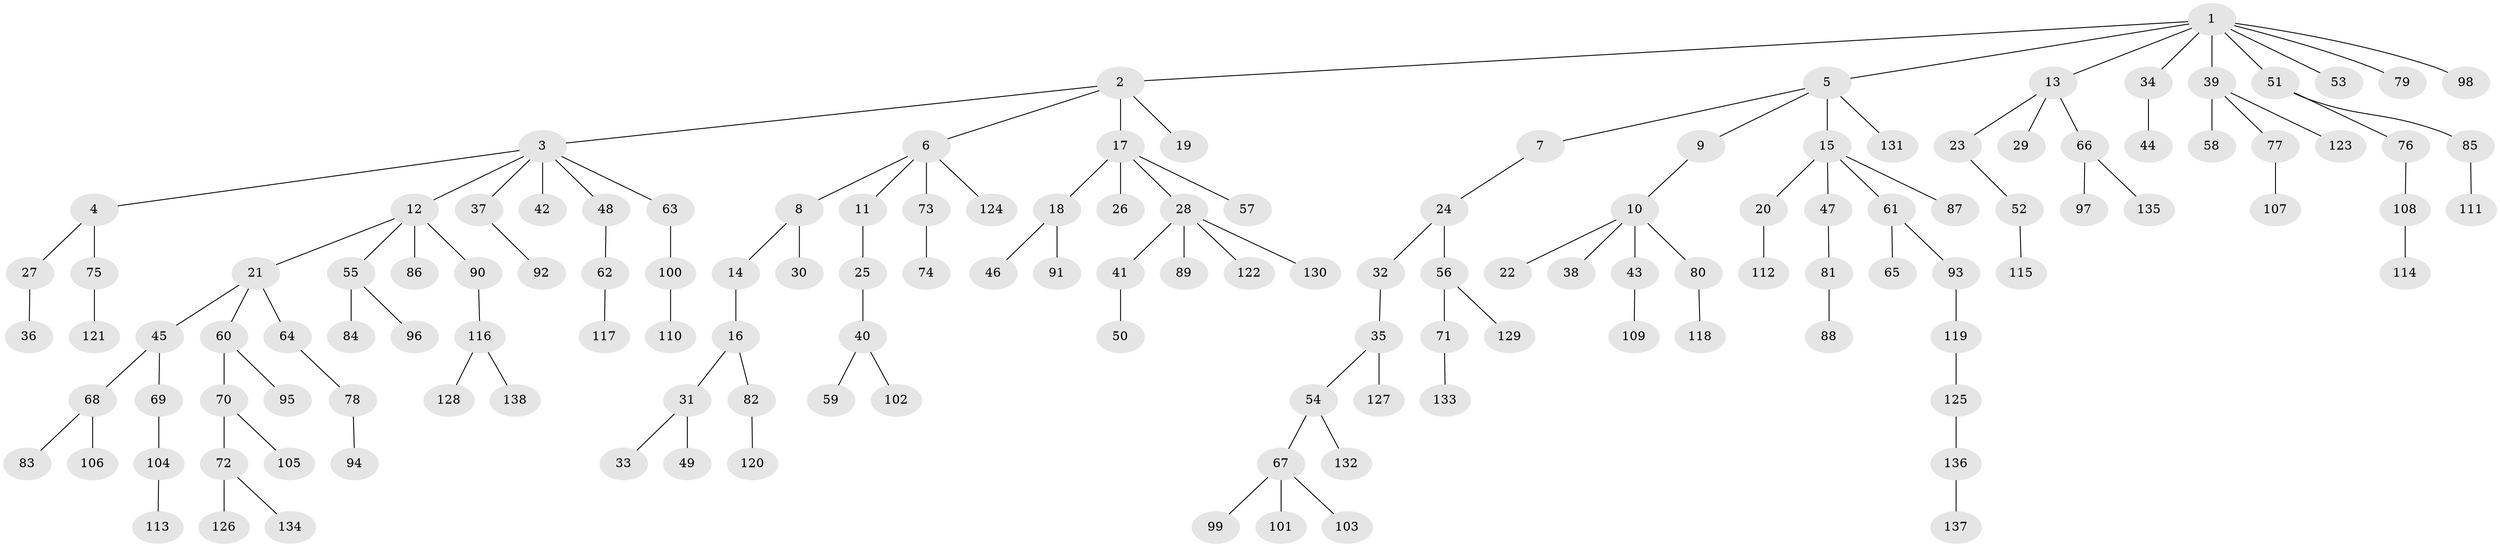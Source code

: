 // Generated by graph-tools (version 1.1) at 2025/26/03/09/25 03:26:23]
// undirected, 138 vertices, 137 edges
graph export_dot {
graph [start="1"]
  node [color=gray90,style=filled];
  1;
  2;
  3;
  4;
  5;
  6;
  7;
  8;
  9;
  10;
  11;
  12;
  13;
  14;
  15;
  16;
  17;
  18;
  19;
  20;
  21;
  22;
  23;
  24;
  25;
  26;
  27;
  28;
  29;
  30;
  31;
  32;
  33;
  34;
  35;
  36;
  37;
  38;
  39;
  40;
  41;
  42;
  43;
  44;
  45;
  46;
  47;
  48;
  49;
  50;
  51;
  52;
  53;
  54;
  55;
  56;
  57;
  58;
  59;
  60;
  61;
  62;
  63;
  64;
  65;
  66;
  67;
  68;
  69;
  70;
  71;
  72;
  73;
  74;
  75;
  76;
  77;
  78;
  79;
  80;
  81;
  82;
  83;
  84;
  85;
  86;
  87;
  88;
  89;
  90;
  91;
  92;
  93;
  94;
  95;
  96;
  97;
  98;
  99;
  100;
  101;
  102;
  103;
  104;
  105;
  106;
  107;
  108;
  109;
  110;
  111;
  112;
  113;
  114;
  115;
  116;
  117;
  118;
  119;
  120;
  121;
  122;
  123;
  124;
  125;
  126;
  127;
  128;
  129;
  130;
  131;
  132;
  133;
  134;
  135;
  136;
  137;
  138;
  1 -- 2;
  1 -- 5;
  1 -- 13;
  1 -- 34;
  1 -- 39;
  1 -- 51;
  1 -- 53;
  1 -- 79;
  1 -- 98;
  2 -- 3;
  2 -- 6;
  2 -- 17;
  2 -- 19;
  3 -- 4;
  3 -- 12;
  3 -- 37;
  3 -- 42;
  3 -- 48;
  3 -- 63;
  4 -- 27;
  4 -- 75;
  5 -- 7;
  5 -- 9;
  5 -- 15;
  5 -- 131;
  6 -- 8;
  6 -- 11;
  6 -- 73;
  6 -- 124;
  7 -- 24;
  8 -- 14;
  8 -- 30;
  9 -- 10;
  10 -- 22;
  10 -- 38;
  10 -- 43;
  10 -- 80;
  11 -- 25;
  12 -- 21;
  12 -- 55;
  12 -- 86;
  12 -- 90;
  13 -- 23;
  13 -- 29;
  13 -- 66;
  14 -- 16;
  15 -- 20;
  15 -- 47;
  15 -- 61;
  15 -- 87;
  16 -- 31;
  16 -- 82;
  17 -- 18;
  17 -- 26;
  17 -- 28;
  17 -- 57;
  18 -- 46;
  18 -- 91;
  20 -- 112;
  21 -- 45;
  21 -- 60;
  21 -- 64;
  23 -- 52;
  24 -- 32;
  24 -- 56;
  25 -- 40;
  27 -- 36;
  28 -- 41;
  28 -- 89;
  28 -- 122;
  28 -- 130;
  31 -- 33;
  31 -- 49;
  32 -- 35;
  34 -- 44;
  35 -- 54;
  35 -- 127;
  37 -- 92;
  39 -- 58;
  39 -- 77;
  39 -- 123;
  40 -- 59;
  40 -- 102;
  41 -- 50;
  43 -- 109;
  45 -- 68;
  45 -- 69;
  47 -- 81;
  48 -- 62;
  51 -- 76;
  51 -- 85;
  52 -- 115;
  54 -- 67;
  54 -- 132;
  55 -- 84;
  55 -- 96;
  56 -- 71;
  56 -- 129;
  60 -- 70;
  60 -- 95;
  61 -- 65;
  61 -- 93;
  62 -- 117;
  63 -- 100;
  64 -- 78;
  66 -- 97;
  66 -- 135;
  67 -- 99;
  67 -- 101;
  67 -- 103;
  68 -- 83;
  68 -- 106;
  69 -- 104;
  70 -- 72;
  70 -- 105;
  71 -- 133;
  72 -- 126;
  72 -- 134;
  73 -- 74;
  75 -- 121;
  76 -- 108;
  77 -- 107;
  78 -- 94;
  80 -- 118;
  81 -- 88;
  82 -- 120;
  85 -- 111;
  90 -- 116;
  93 -- 119;
  100 -- 110;
  104 -- 113;
  108 -- 114;
  116 -- 128;
  116 -- 138;
  119 -- 125;
  125 -- 136;
  136 -- 137;
}
